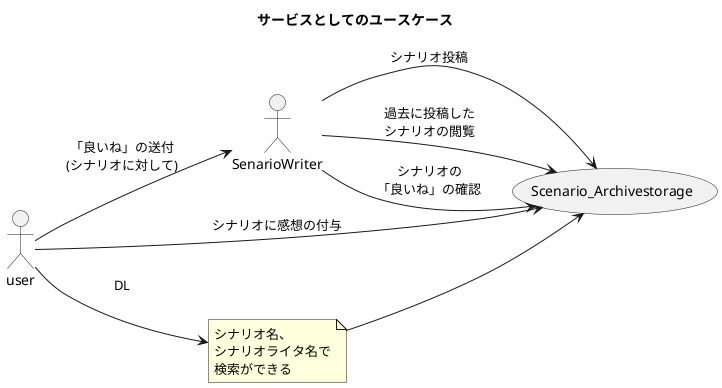 @startuml
title サービスとしてのユースケース

left to right direction

actor user as user
actor SenarioWriter as SW

usecase Scenario_Archivestorage as service


SW --> service : シナリオ投稿
SW --> service : 過去に投稿した\nシナリオの閲覧
SW --> service : シナリオの\n「良いね」の確認

note "シナリオ名、\nシナリオライタ名で\n検索ができる"  as DlWay
user --> DlWay :DL
DlWay --> service

user --> service :シナリオに感想の付与

user --> SW : 「良いね」の送付\n(シナリオに対して)

@enduml